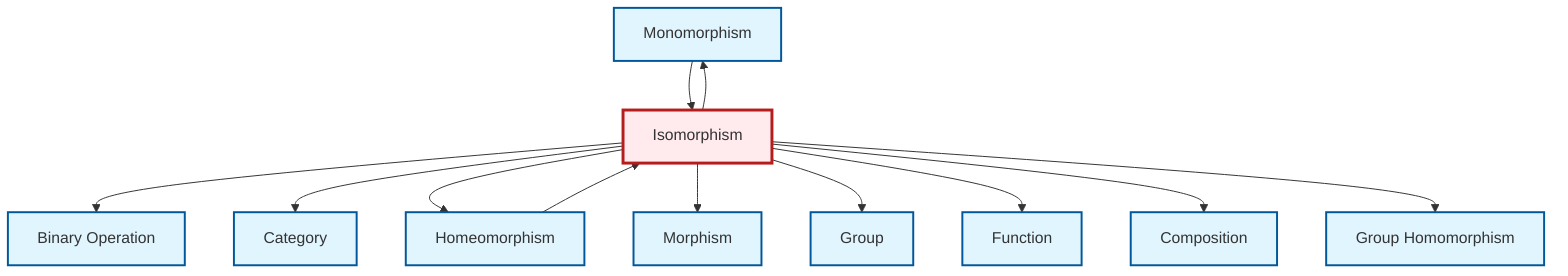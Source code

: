 graph TD
    classDef definition fill:#e1f5fe,stroke:#01579b,stroke-width:2px
    classDef theorem fill:#f3e5f5,stroke:#4a148c,stroke-width:2px
    classDef axiom fill:#fff3e0,stroke:#e65100,stroke-width:2px
    classDef example fill:#e8f5e9,stroke:#1b5e20,stroke-width:2px
    classDef current fill:#ffebee,stroke:#b71c1c,stroke-width:3px
    def-homomorphism["Group Homomorphism"]:::definition
    def-binary-operation["Binary Operation"]:::definition
    def-function["Function"]:::definition
    def-monomorphism["Monomorphism"]:::definition
    def-morphism["Morphism"]:::definition
    def-group["Group"]:::definition
    def-category["Category"]:::definition
    def-composition["Composition"]:::definition
    def-homeomorphism["Homeomorphism"]:::definition
    def-isomorphism["Isomorphism"]:::definition
    def-isomorphism --> def-binary-operation
    def-isomorphism --> def-category
    def-isomorphism --> def-homeomorphism
    def-isomorphism --> def-monomorphism
    def-monomorphism --> def-isomorphism
    def-homeomorphism --> def-isomorphism
    def-isomorphism --> def-morphism
    def-isomorphism --> def-group
    def-isomorphism --> def-function
    def-isomorphism --> def-composition
    def-isomorphism --> def-homomorphism
    class def-isomorphism current